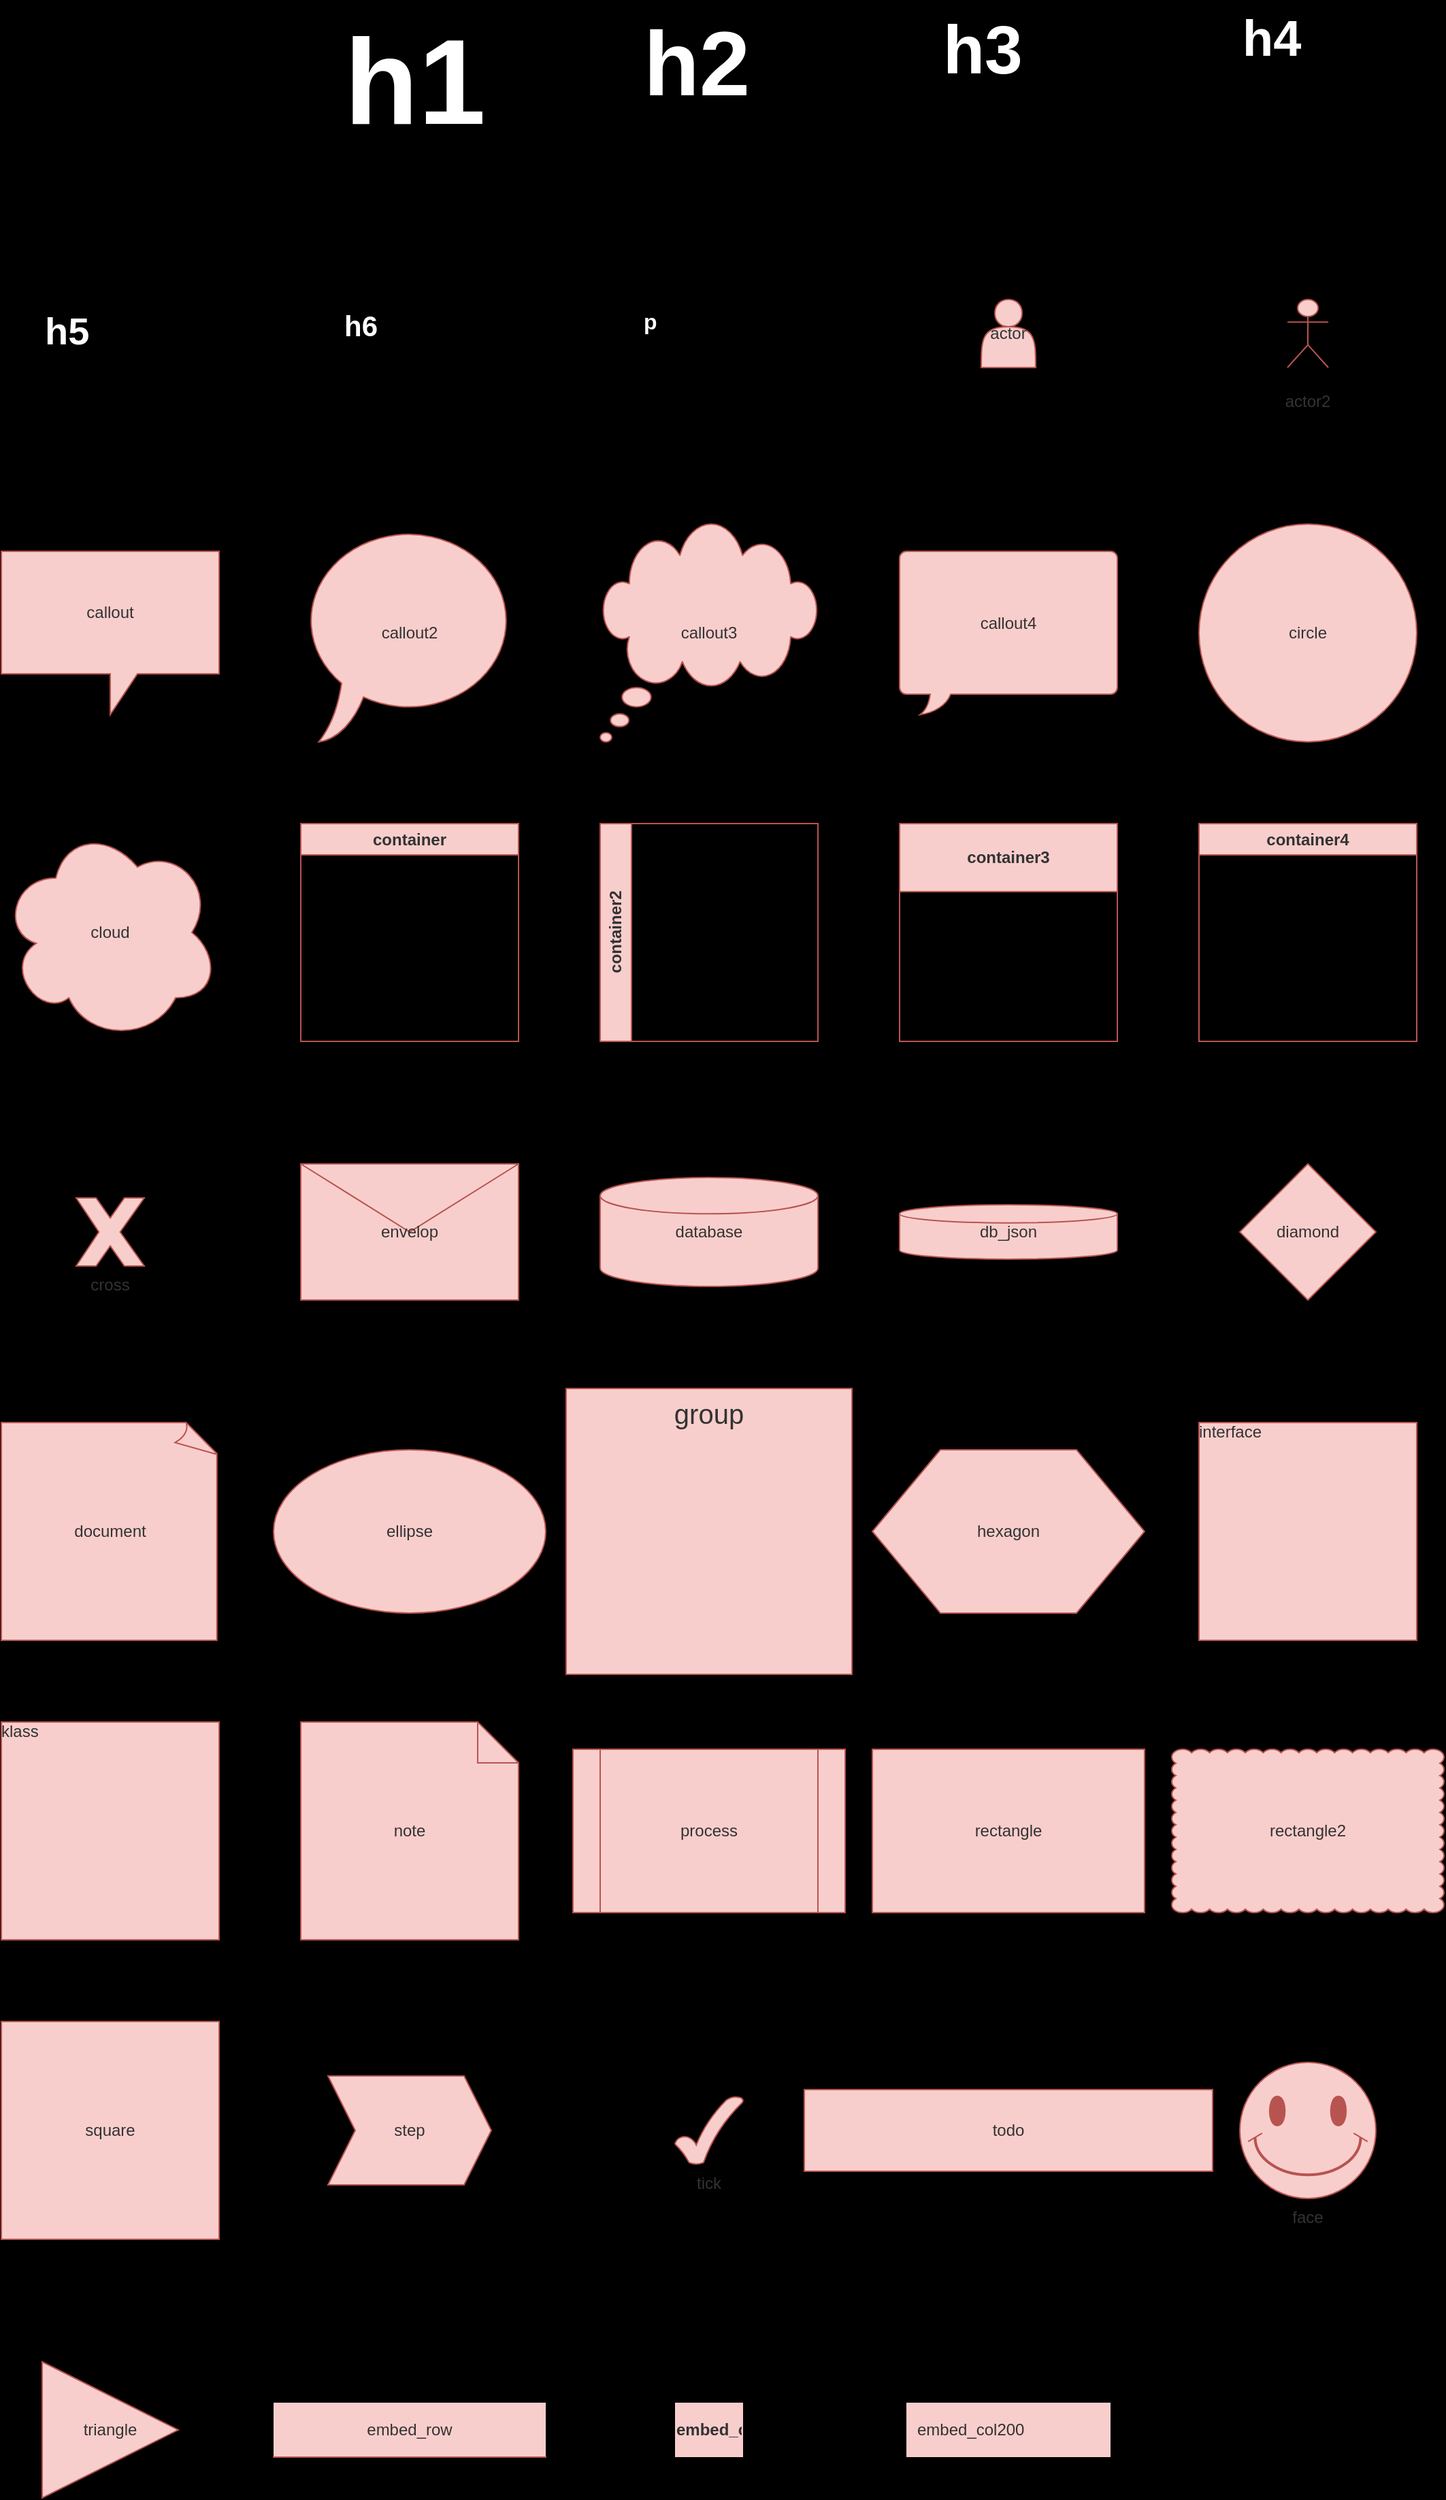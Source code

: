<mxfile>
  <diagram id="HyN" name="Style-Plain">
    <mxGraphModel dx="0" dy="0" background="#000000" grid="0" gridSize="10" guides="1" tooltips="1" connect="1" arrows="1" fold="1" page="1" pageScale="1" pageWidth="1169" pageHeight="827" math="0" shadow="0">
      <root>
        <mxCell id="page_root_HyN" parent="HyN"/>
        <mxCell id="node_root_HyN" parent="page_root_HyN"/>
        <mxCell id="HyN-2" value="solid" style="whiteSpace=wrap;html=1;edgeStyle=none;exitX=1;exitY=0.5;exitDx=0;exitDy=0;entryX=0;entryY=0.5;entryDx=0;entryDy=0" parent="node_root_HyN" source="" target="" edge="1">
          <mxGeometry relative="1" as="geometry"/>
        </mxCell>
        <mxCell id="HyN-3" value="h1" style="whiteSpace=wrap;html=1;fontColor=#ffffff;text;fontSize=89;fontStyle=1;fillColor=none" vertex="1" parent="node_root_HyN">
          <mxGeometry x="280" y="85" width="100" height="50" as="geometry"/>
        </mxCell>
        <mxCell id="HyN-4" value="h2" style="whiteSpace=wrap;html=1;fontColor=#ffffff;text;fontSize=67;fontStyle=1;fillColor=none" vertex="1" parent="node_root_HyN">
          <mxGeometry x="500" y="85" width="100" height="50" as="geometry"/>
        </mxCell>
        <mxCell id="HyN-5" value="h3" style="whiteSpace=wrap;html=1;fontColor=#ffffff;text;fontSize=50;fontStyle=1;fillColor=none" vertex="1" parent="node_root_HyN">
          <mxGeometry x="720" y="85" width="100" height="50" as="geometry"/>
        </mxCell>
        <mxCell id="HyN-6" value="h4" style="whiteSpace=wrap;html=1;fontColor=#ffffff;text;fontSize=37;fontStyle=1;fillColor=none" vertex="1" parent="node_root_HyN">
          <mxGeometry x="940" y="85" width="100" height="50" as="geometry"/>
        </mxCell>
        <mxCell id="HyN-7" value="h5" style="whiteSpace=wrap;html=1;fontColor=#ffffff;text;fontSize=28;fontStyle=1;fillColor=none" vertex="1" parent="node_root_HyN">
          <mxGeometry x="60" y="305" width="100" height="50" as="geometry"/>
        </mxCell>
        <mxCell id="HyN-8" value="h6" style="whiteSpace=wrap;html=1;fontColor=#ffffff;text;fontSize=21;fontStyle=1;fillColor=none" vertex="1" parent="node_root_HyN">
          <mxGeometry x="280" y="305" width="100" height="50" as="geometry"/>
        </mxCell>
        <mxCell id="HyN-9" value="p" style="whiteSpace=wrap;html=1;fontColor=#ffffff;text;fontSize=16;fontStyle=1;fillColor=none" vertex="1" parent="node_root_HyN">
          <mxGeometry x="500" y="305" width="100" height="50" as="geometry"/>
        </mxCell>
        <mxCell id="HyN-10" value="actor" style="whiteSpace=wrap;html=1;fillColor=#f8cecc;strokeColor=#b85450;fontColor=#333333;shape=actor" vertex="1" parent="node_root_HyN">
          <mxGeometry x="750" y="305" width="40" height="50" as="geometry"/>
        </mxCell>
        <mxCell id="HyN-11" value="actor2" style="whiteSpace=wrap;html=1;fillColor=#f8cecc;strokeColor=#b85450;fontColor=#333333;shape=umlActor;verticalLabelPosition=bottom;outlineConnect=1" vertex="1" parent="node_root_HyN">
          <mxGeometry x="975" y="305" width="30" height="50" as="geometry"/>
        </mxCell>
        <mxCell id="HyN-12" value="callout" style="whiteSpace=wrap;html=1;fillColor=#f8cecc;strokeColor=#b85450;fontColor=#333333;shape=callout" vertex="1" parent="node_root_HyN">
          <mxGeometry x="30" y="490" width="160" height="120" as="geometry"/>
        </mxCell>
        <mxCell id="HyN-13" value="callout2" style="whiteSpace=wrap;html=1;fillColor=#f8cecc;strokeColor=#b85450;fontColor=#333333;shape=mxgraph.basic.oval_callout" vertex="1" parent="node_root_HyN">
          <mxGeometry x="250" y="470" width="160" height="160" as="geometry"/>
        </mxCell>
        <mxCell id="HyN-14" value="callout3" style="whiteSpace=wrap;html=1;fillColor=#f8cecc;strokeColor=#b85450;fontColor=#333333;shape=mxgraph.basic.cloud_callout" vertex="1" parent="node_root_HyN">
          <mxGeometry x="470" y="470" width="160" height="160" as="geometry"/>
        </mxCell>
        <mxCell id="HyN-15" value="callout4" style="whiteSpace=wrap;html=1;fillColor=#f8cecc;strokeColor=#b85450;fontColor=#333333;shape=mxgraph.basic.roundRectCallout;dx=30;dy=15;size=5;boundedLbl=1;" vertex="1" parent="node_root_HyN">
          <mxGeometry x="690" y="490" width="160" height="120" as="geometry"/>
        </mxCell>
        <mxCell id="HyN-16" value="circle" style="whiteSpace=wrap;html=1;fillColor=#f8cecc;strokeColor=#b85450;fontColor=#333333;ellipse" vertex="1" parent="node_root_HyN">
          <mxGeometry x="910" y="470" width="160" height="160" as="geometry"/>
        </mxCell>
        <mxCell id="HyN-17" value="cloud" style="whiteSpace=wrap;html=1;fillColor=#f8cecc;strokeColor=#b85450;fontColor=#333333;shape=cloud" vertex="1" parent="node_root_HyN">
          <mxGeometry x="30" y="690" width="160" height="160" as="geometry"/>
        </mxCell>
        <mxCell id="HyN-18" value="container" style="whiteSpace=wrap;html=1;fillColor=#f8cecc;strokeColor=#b85450;fontColor=#333333;swimlane" vertex="1" parent="node_root_HyN">
          <mxGeometry x="250" y="690" width="160" height="160" as="geometry"/>
        </mxCell>
        <mxCell id="HyN-19" value="container2" style="whiteSpace=wrap;html=1;fillColor=#f8cecc;strokeColor=#b85450;fontColor=#333333;swimlane;horizontal=0" vertex="1" parent="node_root_HyN">
          <mxGeometry x="470" y="690" width="160" height="160" as="geometry"/>
        </mxCell>
        <mxCell id="HyN-20" value="container3" style="whiteSpace=wrap;html=1;fillColor=#f8cecc;strokeColor=#b85450;fontColor=#333333;swimlane;startSize=50" vertex="1" parent="node_root_HyN">
          <mxGeometry x="690" y="690" width="160" height="160" as="geometry"/>
        </mxCell>
        <mxCell id="HyN-21" value="container4" style="whiteSpace=wrap;html=1;fillColor=#f8cecc;strokeColor=#b85450;fontColor=#333333;swimlane;resizable=0" vertex="1" parent="node_root_HyN">
          <mxGeometry x="910" y="690" width="160" height="160" as="geometry"/>
        </mxCell>
        <mxCell id="HyN-22" value="cross" style="whiteSpace=wrap;html=1;fillColor=#f8cecc;strokeColor=#b85450;fontColor=#333333;verticalLabelPosition=bottom;verticalAlign=top;html=1;shape=mxgraph.basic.x" vertex="1" parent="node_root_HyN">
          <mxGeometry x="85" y="965" width="50" height="50" as="geometry"/>
        </mxCell>
        <mxCell id="HyN-23" value="envelop" style="whiteSpace=wrap;html=1;fillColor=#f8cecc;strokeColor=#b85450;fontColor=#333333;shape=message" vertex="1" parent="node_root_HyN">
          <mxGeometry x="250" y="940" width="160" height="100" as="geometry"/>
        </mxCell>
        <mxCell id="HyN-24" value="database" style="whiteSpace=wrap;html=1;fillColor=#f8cecc;strokeColor=#b85450;fontColor=#333333;shape=mxgraph.flowchart.database;strokeWidth=1" vertex="1" parent="node_root_HyN">
          <mxGeometry x="470" y="950" width="160" height="80" as="geometry"/>
        </mxCell>
        <mxCell id="HyN-25" value="db_json" style="whiteSpace=wrap;html=1;fillColor=#f8cecc;strokeColor=#b85450;fontColor=#333333;shape=mxgraph.flowchart.database;strokeWidth=1" vertex="1" parent="node_root_HyN">
          <mxGeometry x="690" y="970" width="160" height="40" as="geometry"/>
        </mxCell>
        <mxCell id="HyN-26" value="diamond" style="whiteSpace=wrap;html=1;fillColor=#f8cecc;strokeColor=#b85450;fontColor=#333333;rhombus" vertex="1" parent="node_root_HyN">
          <mxGeometry x="940" y="940" width="100" height="100" as="geometry"/>
        </mxCell>
        <mxCell id="HyN-27" value="document" style="whiteSpace=wrap;html=1;fillColor=#f8cecc;strokeColor=#b85450;fontColor=#333333;shape=mxgraph.basic.document" vertex="1" parent="node_root_HyN">
          <mxGeometry x="30" y="1130" width="160" height="160" as="geometry"/>
        </mxCell>
        <mxCell id="HyN-28" value="ellipse" style="whiteSpace=wrap;html=1;fillColor=#f8cecc;strokeColor=#b85450;fontColor=#333333;ellipse" vertex="1" parent="node_root_HyN">
          <mxGeometry x="230" y="1150" width="200" height="120" as="geometry"/>
        </mxCell>
        <mxCell id="HyN-29" value="group" style="whiteSpace=wrap;html=1;fillColor=#f8cecc;strokeColor=#b85450;fontColor=#333333;fontSize=20;verticalAlign=top" vertex="1" parent="node_root_HyN">
          <mxGeometry x="445" y="1105" width="210" height="210" as="geometry"/>
        </mxCell>
        <mxCell id="HyN-30" value="hexagon" style="whiteSpace=wrap;html=1;fillColor=#f8cecc;strokeColor=#b85450;fontColor=#333333;shape=hexagon" vertex="1" parent="node_root_HyN">
          <mxGeometry x="670" y="1150" width="200" height="120" as="geometry"/>
        </mxCell>
        <mxCell id="HyN-31" value="interface" style="whiteSpace=wrap;html=1;fillColor=#f8cecc;strokeColor=#b85450;fontColor=#333333;align=left;overflow=fill;fontSize=12;fontFamily=Helvetica" vertex="1" parent="node_root_HyN">
          <mxGeometry x="910" y="1130" width="160" height="160" as="geometry"/>
        </mxCell>
        <mxCell id="HyN-32" value="klass" style="whiteSpace=wrap;html=1;fillColor=#f8cecc;strokeColor=#b85450;fontColor=#333333;align=left;overflow=fill;fontSize=12;fontFamily=Helvetica" vertex="1" parent="node_root_HyN">
          <mxGeometry x="30" y="1350" width="160" height="160" as="geometry"/>
        </mxCell>
        <mxCell id="HyN-33" value="note" style="whiteSpace=wrap;html=1;fillColor=#f8cecc;strokeColor=#b85450;fontColor=#333333;shape=note" vertex="1" parent="node_root_HyN">
          <mxGeometry x="250" y="1350" width="160" height="160" as="geometry"/>
        </mxCell>
        <mxCell id="HyN-34" value="process" style="whiteSpace=wrap;html=1;fillColor=#f8cecc;strokeColor=#b85450;fontColor=#333333;shape=process" vertex="1" parent="node_root_HyN">
          <mxGeometry x="450" y="1370" width="200" height="120" as="geometry"/>
        </mxCell>
        <mxCell id="HyN-35" value="rectangle" style="whiteSpace=wrap;html=1;fillColor=#f8cecc;strokeColor=#b85450;fontColor=#333333" vertex="1" parent="node_root_HyN">
          <mxGeometry x="670" y="1370" width="200" height="120" as="geometry"/>
        </mxCell>
        <mxCell id="HyN-36" value="rectangle2" style="whiteSpace=wrap;html=1;fillColor=#f8cecc;strokeColor=#b85450;fontColor=#333333;shape=mxgraph.basic.cloud_rect" vertex="1" parent="node_root_HyN">
          <mxGeometry x="890" y="1370" width="200" height="120" as="geometry"/>
        </mxCell>
        <mxCell id="HyN-37" value="square" style="whiteSpace=wrap;html=1;fillColor=#f8cecc;strokeColor=#b85450;fontColor=#333333" vertex="1" parent="node_root_HyN">
          <mxGeometry x="30" y="1570" width="160" height="160" as="geometry"/>
        </mxCell>
        <mxCell id="HyN-38" value="step" style="whiteSpace=wrap;html=1;fillColor=#f8cecc;strokeColor=#b85450;fontColor=#333333;shape=step;perimeter=stepPerimeter;fixedSize=1" vertex="1" parent="node_root_HyN">
          <mxGeometry x="270" y="1610" width="120" height="80" as="geometry"/>
        </mxCell>
        <mxCell id="HyN-39" value="tick" style="whiteSpace=wrap;html=1;fillColor=#f8cecc;strokeColor=#b85450;fontColor=#333333;verticalLabelPosition=bottom;verticalAlign=top;shape=mxgraph.basic.tick" vertex="1" parent="node_root_HyN">
          <mxGeometry x="525" y="1625" width="50" height="50" as="geometry"/>
        </mxCell>
        <mxCell id="HyN-40" value="todo" style="whiteSpace=wrap;html=1;fillColor=#f8cecc;strokeColor=#b85450;fontColor=#333333" vertex="1" parent="node_root_HyN">
          <mxGeometry x="620" y="1620" width="300" height="60" as="geometry"/>
        </mxCell>
        <mxCell id="HyN-41" value="face" style="whiteSpace=wrap;html=1;fillColor=#f8cecc;strokeColor=#b85450;fontColor=#333333;verticalLabelPosition=bottom;verticalAlign=top;shape=mxgraph.basic.smiley" vertex="1" parent="node_root_HyN">
          <mxGeometry x="940" y="1600" width="100" height="100" as="geometry"/>
        </mxCell>
        <mxCell id="HyN-42" value="triangle" style="whiteSpace=wrap;html=1;fillColor=#f8cecc;strokeColor=#b85450;fontColor=#333333;triangle" vertex="1" parent="node_root_HyN">
          <mxGeometry x="60" y="1820" width="100" height="100" as="geometry"/>
        </mxCell>
        <mxCell id="HyN-43" value="embed_row" style="whiteSpace=wrap;html=1;fillColor=#f8cecc;strokeColor=#b85450;fontColor=#333333;shape=partialRectangle;collapsible=0;dropTarget=0;pointerEvents=0;top=0;left=0;bottom=1;right=0;points=[[0,0.5],[1,0.5]];portConstraint=eastwest" vertex="1" parent="node_root_HyN">
          <mxGeometry x="230" y="1850" width="200" height="40" as="geometry"/>
        </mxCell>
        <mxCell id="HyN-44" value="embed_col50" style="whiteSpace=wrap;html=1;fillColor=#f8cecc;strokeColor=#b85450;fontColor=#333333;shape=partialRectangle;connectable=0;top=0;left=0;bottom=0;right=0;fontStyle=1;overflow=hidden" vertex="1" parent="node_root_HyN">
          <mxGeometry x="525" y="1850" width="50" height="40" as="geometry"/>
        </mxCell>
        <mxCell id="HyN-45" value="embed_col200" style="whiteSpace=wrap;html=1;fillColor=#f8cecc;strokeColor=#b85450;fontColor=#333333;shape=partialRectangle;connectable=0;top=0;left=0;bottom=0;right=0;align=left;spacingLeft=6;overflow=hidden" vertex="1" parent="node_root_HyN">
          <mxGeometry x="695" y="1850" width="150" height="40" as="geometry"/>
        </mxCell>
      </root>
    </mxGraphModel>
  </diagram>
  <diagram id="a6N" name="Style-Shadow">
    <mxGraphModel dx="0" dy="0" background="#000000" grid="0" gridSize="10" guides="1" tooltips="1" connect="1" arrows="1" fold="1" page="1" pageScale="1" pageWidth="1169" pageHeight="827" math="0" shadow="0">
      <root>
        <mxCell id="page_root_a6N" parent="a6N"/>
        <mxCell id="node_root_a6N" parent="page_root_a6N"/>
        <mxCell id="a6N-2" value="solid" style="whiteSpace=wrap;html=1;shadow=1;edgeStyle=none;exitX=1;exitY=0.5;exitDx=0;exitDy=0;entryX=0;entryY=0.5;entryDx=0;entryDy=0" parent="node_root_a6N" source="" target="" edge="1">
          <mxGeometry relative="1" as="geometry"/>
        </mxCell>
        <mxCell id="a6N-3" value="h1" style="whiteSpace=wrap;html=1;shadow=1;fontColor=#ffffff;text;fontSize=89;fontStyle=1;fillColor=none" vertex="1" parent="node_root_a6N">
          <mxGeometry x="280" y="85" width="100" height="50" as="geometry"/>
        </mxCell>
        <mxCell id="a6N-4" value="h2" style="whiteSpace=wrap;html=1;shadow=1;fontColor=#ffffff;text;fontSize=67;fontStyle=1;fillColor=none" vertex="1" parent="node_root_a6N">
          <mxGeometry x="500" y="85" width="100" height="50" as="geometry"/>
        </mxCell>
        <mxCell id="a6N-5" value="h3" style="whiteSpace=wrap;html=1;shadow=1;fontColor=#ffffff;text;fontSize=50;fontStyle=1;fillColor=none" vertex="1" parent="node_root_a6N">
          <mxGeometry x="720" y="85" width="100" height="50" as="geometry"/>
        </mxCell>
        <mxCell id="a6N-6" value="h4" style="whiteSpace=wrap;html=1;shadow=1;fontColor=#ffffff;text;fontSize=37;fontStyle=1;fillColor=none" vertex="1" parent="node_root_a6N">
          <mxGeometry x="940" y="85" width="100" height="50" as="geometry"/>
        </mxCell>
        <mxCell id="a6N-7" value="h5" style="whiteSpace=wrap;html=1;shadow=1;fontColor=#ffffff;text;fontSize=28;fontStyle=1;fillColor=none" vertex="1" parent="node_root_a6N">
          <mxGeometry x="60" y="305" width="100" height="50" as="geometry"/>
        </mxCell>
        <mxCell id="a6N-8" value="h6" style="whiteSpace=wrap;html=1;shadow=1;fontColor=#ffffff;text;fontSize=21;fontStyle=1;fillColor=none" vertex="1" parent="node_root_a6N">
          <mxGeometry x="280" y="305" width="100" height="50" as="geometry"/>
        </mxCell>
        <mxCell id="a6N-9" value="p" style="whiteSpace=wrap;html=1;shadow=1;fontColor=#ffffff;text;fontSize=16;fontStyle=1;fillColor=none" vertex="1" parent="node_root_a6N">
          <mxGeometry x="500" y="305" width="100" height="50" as="geometry"/>
        </mxCell>
        <mxCell id="a6N-10" value="actor" style="whiteSpace=wrap;html=1;shadow=1;fillColor=#f8cecc;strokeColor=#b85450;fontColor=#333333;shape=actor" vertex="1" parent="node_root_a6N">
          <mxGeometry x="750" y="305" width="40" height="50" as="geometry"/>
        </mxCell>
        <mxCell id="a6N-11" value="actor2" style="whiteSpace=wrap;html=1;shadow=1;fillColor=#f8cecc;strokeColor=#b85450;fontColor=#333333;shape=umlActor;verticalLabelPosition=bottom;outlineConnect=1" vertex="1" parent="node_root_a6N">
          <mxGeometry x="975" y="305" width="30" height="50" as="geometry"/>
        </mxCell>
        <mxCell id="a6N-12" value="callout" style="whiteSpace=wrap;html=1;shadow=1;fillColor=#f8cecc;strokeColor=#b85450;fontColor=#333333;shape=callout" vertex="1" parent="node_root_a6N">
          <mxGeometry x="30" y="490" width="160" height="120" as="geometry"/>
        </mxCell>
        <mxCell id="a6N-13" value="callout2" style="whiteSpace=wrap;html=1;shadow=1;fillColor=#f8cecc;strokeColor=#b85450;fontColor=#333333;shape=mxgraph.basic.oval_callout" vertex="1" parent="node_root_a6N">
          <mxGeometry x="250" y="470" width="160" height="160" as="geometry"/>
        </mxCell>
        <mxCell id="a6N-14" value="callout3" style="whiteSpace=wrap;html=1;shadow=1;fillColor=#f8cecc;strokeColor=#b85450;fontColor=#333333;shape=mxgraph.basic.cloud_callout" vertex="1" parent="node_root_a6N">
          <mxGeometry x="470" y="470" width="160" height="160" as="geometry"/>
        </mxCell>
        <mxCell id="a6N-15" value="callout4" style="whiteSpace=wrap;html=1;shadow=1;fillColor=#f8cecc;strokeColor=#b85450;fontColor=#333333;shape=mxgraph.basic.roundRectCallout;dx=30;dy=15;size=5;boundedLbl=1;" vertex="1" parent="node_root_a6N">
          <mxGeometry x="690" y="490" width="160" height="120" as="geometry"/>
        </mxCell>
        <mxCell id="a6N-16" value="circle" style="whiteSpace=wrap;html=1;shadow=1;fillColor=#f8cecc;strokeColor=#b85450;fontColor=#333333;ellipse" vertex="1" parent="node_root_a6N">
          <mxGeometry x="910" y="470" width="160" height="160" as="geometry"/>
        </mxCell>
        <mxCell id="a6N-17" value="cloud" style="whiteSpace=wrap;html=1;shadow=1;fillColor=#f8cecc;strokeColor=#b85450;fontColor=#333333;shape=cloud" vertex="1" parent="node_root_a6N">
          <mxGeometry x="30" y="690" width="160" height="160" as="geometry"/>
        </mxCell>
        <mxCell id="a6N-18" value="container" style="whiteSpace=wrap;html=1;shadow=1;fillColor=#f8cecc;strokeColor=#b85450;fontColor=#333333;swimlane" vertex="1" parent="node_root_a6N">
          <mxGeometry x="250" y="690" width="160" height="160" as="geometry"/>
        </mxCell>
        <mxCell id="a6N-19" value="container2" style="whiteSpace=wrap;html=1;shadow=1;fillColor=#f8cecc;strokeColor=#b85450;fontColor=#333333;swimlane;horizontal=0" vertex="1" parent="node_root_a6N">
          <mxGeometry x="470" y="690" width="160" height="160" as="geometry"/>
        </mxCell>
        <mxCell id="a6N-20" value="container3" style="whiteSpace=wrap;html=1;shadow=1;fillColor=#f8cecc;strokeColor=#b85450;fontColor=#333333;swimlane;startSize=50" vertex="1" parent="node_root_a6N">
          <mxGeometry x="690" y="690" width="160" height="160" as="geometry"/>
        </mxCell>
        <mxCell id="a6N-21" value="container4" style="whiteSpace=wrap;html=1;shadow=1;fillColor=#f8cecc;strokeColor=#b85450;fontColor=#333333;swimlane;resizable=0" vertex="1" parent="node_root_a6N">
          <mxGeometry x="910" y="690" width="160" height="160" as="geometry"/>
        </mxCell>
        <mxCell id="a6N-22" value="cross" style="whiteSpace=wrap;html=1;shadow=1;fillColor=#f8cecc;strokeColor=#b85450;fontColor=#333333;verticalLabelPosition=bottom;verticalAlign=top;html=1;shape=mxgraph.basic.x" vertex="1" parent="node_root_a6N">
          <mxGeometry x="85" y="965" width="50" height="50" as="geometry"/>
        </mxCell>
        <mxCell id="a6N-23" value="envelop" style="whiteSpace=wrap;html=1;shadow=1;fillColor=#f8cecc;strokeColor=#b85450;fontColor=#333333;shape=message" vertex="1" parent="node_root_a6N">
          <mxGeometry x="250" y="940" width="160" height="100" as="geometry"/>
        </mxCell>
        <mxCell id="a6N-24" value="database" style="whiteSpace=wrap;html=1;shadow=1;fillColor=#f8cecc;strokeColor=#b85450;fontColor=#333333;shape=mxgraph.flowchart.database;strokeWidth=1" vertex="1" parent="node_root_a6N">
          <mxGeometry x="470" y="950" width="160" height="80" as="geometry"/>
        </mxCell>
        <mxCell id="a6N-25" value="db_json" style="whiteSpace=wrap;html=1;shadow=1;fillColor=#f8cecc;strokeColor=#b85450;fontColor=#333333;shape=mxgraph.flowchart.database;strokeWidth=1" vertex="1" parent="node_root_a6N">
          <mxGeometry x="690" y="970" width="160" height="40" as="geometry"/>
        </mxCell>
        <mxCell id="a6N-26" value="diamond" style="whiteSpace=wrap;html=1;shadow=1;fillColor=#f8cecc;strokeColor=#b85450;fontColor=#333333;rhombus" vertex="1" parent="node_root_a6N">
          <mxGeometry x="940" y="940" width="100" height="100" as="geometry"/>
        </mxCell>
        <mxCell id="a6N-27" value="document" style="whiteSpace=wrap;html=1;shadow=1;fillColor=#f8cecc;strokeColor=#b85450;fontColor=#333333;shape=mxgraph.basic.document" vertex="1" parent="node_root_a6N">
          <mxGeometry x="30" y="1130" width="160" height="160" as="geometry"/>
        </mxCell>
        <mxCell id="a6N-28" value="ellipse" style="whiteSpace=wrap;html=1;shadow=1;fillColor=#f8cecc;strokeColor=#b85450;fontColor=#333333;ellipse" vertex="1" parent="node_root_a6N">
          <mxGeometry x="230" y="1150" width="200" height="120" as="geometry"/>
        </mxCell>
        <mxCell id="a6N-29" value="group" style="whiteSpace=wrap;html=1;shadow=1;fillColor=#f8cecc;strokeColor=#b85450;fontColor=#333333;fontSize=20;verticalAlign=top" vertex="1" parent="node_root_a6N">
          <mxGeometry x="445" y="1105" width="210" height="210" as="geometry"/>
        </mxCell>
        <mxCell id="a6N-30" value="hexagon" style="whiteSpace=wrap;html=1;shadow=1;fillColor=#f8cecc;strokeColor=#b85450;fontColor=#333333;shape=hexagon" vertex="1" parent="node_root_a6N">
          <mxGeometry x="670" y="1150" width="200" height="120" as="geometry"/>
        </mxCell>
        <mxCell id="a6N-31" value="interface" style="whiteSpace=wrap;html=1;shadow=1;fillColor=#f8cecc;strokeColor=#b85450;fontColor=#333333;align=left;overflow=fill;fontSize=12;fontFamily=Helvetica" vertex="1" parent="node_root_a6N">
          <mxGeometry x="910" y="1130" width="160" height="160" as="geometry"/>
        </mxCell>
        <mxCell id="a6N-32" value="klass" style="whiteSpace=wrap;html=1;shadow=1;fillColor=#f8cecc;strokeColor=#b85450;fontColor=#333333;align=left;overflow=fill;fontSize=12;fontFamily=Helvetica" vertex="1" parent="node_root_a6N">
          <mxGeometry x="30" y="1350" width="160" height="160" as="geometry"/>
        </mxCell>
        <mxCell id="a6N-33" value="note" style="whiteSpace=wrap;html=1;shadow=1;fillColor=#f8cecc;strokeColor=#b85450;fontColor=#333333;shape=note" vertex="1" parent="node_root_a6N">
          <mxGeometry x="250" y="1350" width="160" height="160" as="geometry"/>
        </mxCell>
        <mxCell id="a6N-34" value="process" style="whiteSpace=wrap;html=1;shadow=1;fillColor=#f8cecc;strokeColor=#b85450;fontColor=#333333;shape=process" vertex="1" parent="node_root_a6N">
          <mxGeometry x="450" y="1370" width="200" height="120" as="geometry"/>
        </mxCell>
        <mxCell id="a6N-35" value="rectangle" style="whiteSpace=wrap;html=1;shadow=1;fillColor=#f8cecc;strokeColor=#b85450;fontColor=#333333" vertex="1" parent="node_root_a6N">
          <mxGeometry x="670" y="1370" width="200" height="120" as="geometry"/>
        </mxCell>
        <mxCell id="a6N-36" value="rectangle2" style="whiteSpace=wrap;html=1;shadow=1;fillColor=#f8cecc;strokeColor=#b85450;fontColor=#333333;shape=mxgraph.basic.cloud_rect" vertex="1" parent="node_root_a6N">
          <mxGeometry x="890" y="1370" width="200" height="120" as="geometry"/>
        </mxCell>
        <mxCell id="a6N-37" value="square" style="whiteSpace=wrap;html=1;shadow=1;fillColor=#f8cecc;strokeColor=#b85450;fontColor=#333333" vertex="1" parent="node_root_a6N">
          <mxGeometry x="30" y="1570" width="160" height="160" as="geometry"/>
        </mxCell>
        <mxCell id="a6N-38" value="step" style="whiteSpace=wrap;html=1;shadow=1;fillColor=#f8cecc;strokeColor=#b85450;fontColor=#333333;shape=step;perimeter=stepPerimeter;fixedSize=1" vertex="1" parent="node_root_a6N">
          <mxGeometry x="270" y="1610" width="120" height="80" as="geometry"/>
        </mxCell>
        <mxCell id="a6N-39" value="tick" style="whiteSpace=wrap;html=1;shadow=1;fillColor=#f8cecc;strokeColor=#b85450;fontColor=#333333;verticalLabelPosition=bottom;verticalAlign=top;shape=mxgraph.basic.tick" vertex="1" parent="node_root_a6N">
          <mxGeometry x="525" y="1625" width="50" height="50" as="geometry"/>
        </mxCell>
        <mxCell id="a6N-40" value="todo" style="whiteSpace=wrap;html=1;shadow=1;fillColor=#f8cecc;strokeColor=#b85450;fontColor=#333333" vertex="1" parent="node_root_a6N">
          <mxGeometry x="620" y="1620" width="300" height="60" as="geometry"/>
        </mxCell>
        <mxCell id="a6N-41" value="face" style="whiteSpace=wrap;html=1;shadow=1;fillColor=#f8cecc;strokeColor=#b85450;fontColor=#333333;verticalLabelPosition=bottom;verticalAlign=top;shape=mxgraph.basic.smiley" vertex="1" parent="node_root_a6N">
          <mxGeometry x="940" y="1600" width="100" height="100" as="geometry"/>
        </mxCell>
        <mxCell id="a6N-42" value="triangle" style="whiteSpace=wrap;html=1;shadow=1;fillColor=#f8cecc;strokeColor=#b85450;fontColor=#333333;triangle" vertex="1" parent="node_root_a6N">
          <mxGeometry x="60" y="1820" width="100" height="100" as="geometry"/>
        </mxCell>
        <mxCell id="a6N-43" value="embed_row" style="whiteSpace=wrap;html=1;shadow=1;fillColor=#f8cecc;strokeColor=#b85450;fontColor=#333333;shape=partialRectangle;collapsible=0;dropTarget=0;pointerEvents=0;top=0;left=0;bottom=1;right=0;points=[[0,0.5],[1,0.5]];portConstraint=eastwest" vertex="1" parent="node_root_a6N">
          <mxGeometry x="230" y="1850" width="200" height="40" as="geometry"/>
        </mxCell>
        <mxCell id="a6N-44" value="embed_col50" style="whiteSpace=wrap;html=1;shadow=1;fillColor=#f8cecc;strokeColor=#b85450;fontColor=#333333;shape=partialRectangle;connectable=0;top=0;left=0;bottom=0;right=0;fontStyle=1;overflow=hidden" vertex="1" parent="node_root_a6N">
          <mxGeometry x="525" y="1850" width="50" height="40" as="geometry"/>
        </mxCell>
        <mxCell id="a6N-45" value="embed_col200" style="whiteSpace=wrap;html=1;shadow=1;fillColor=#f8cecc;strokeColor=#b85450;fontColor=#333333;shape=partialRectangle;connectable=0;top=0;left=0;bottom=0;right=0;align=left;spacingLeft=6;overflow=hidden" vertex="1" parent="node_root_a6N">
          <mxGeometry x="695" y="1850" width="150" height="40" as="geometry"/>
        </mxCell>
      </root>
    </mxGraphModel>
  </diagram>
  <diagram id="eQt" name="Style-Rounded">
    <mxGraphModel dx="0" dy="0" background="#000000" grid="0" gridSize="10" guides="1" tooltips="1" connect="1" arrows="1" fold="1" page="1" pageScale="1" pageWidth="1169" pageHeight="827" math="0" shadow="0">
      <root>
        <mxCell id="page_root_eQt" parent="eQt"/>
        <mxCell id="node_root_eQt" parent="page_root_eQt"/>
        <mxCell id="eQt-2" value="solid" style="whiteSpace=wrap;html=1;rounded=1;edgeStyle=none;exitX=1;exitY=0.5;exitDx=0;exitDy=0;entryX=0;entryY=0.5;entryDx=0;entryDy=0" parent="node_root_eQt" source="" target="" edge="1">
          <mxGeometry relative="1" as="geometry"/>
        </mxCell>
        <mxCell id="eQt-3" value="h1" style="whiteSpace=wrap;html=1;rounded=1;fontColor=#ffffff;text;fontSize=89;fontStyle=1;fillColor=none" vertex="1" parent="node_root_eQt">
          <mxGeometry x="280" y="85" width="100" height="50" as="geometry"/>
        </mxCell>
        <mxCell id="eQt-4" value="h2" style="whiteSpace=wrap;html=1;rounded=1;fontColor=#ffffff;text;fontSize=67;fontStyle=1;fillColor=none" vertex="1" parent="node_root_eQt">
          <mxGeometry x="500" y="85" width="100" height="50" as="geometry"/>
        </mxCell>
        <mxCell id="eQt-5" value="h3" style="whiteSpace=wrap;html=1;rounded=1;fontColor=#ffffff;text;fontSize=50;fontStyle=1;fillColor=none" vertex="1" parent="node_root_eQt">
          <mxGeometry x="720" y="85" width="100" height="50" as="geometry"/>
        </mxCell>
        <mxCell id="eQt-6" value="h4" style="whiteSpace=wrap;html=1;rounded=1;fontColor=#ffffff;text;fontSize=37;fontStyle=1;fillColor=none" vertex="1" parent="node_root_eQt">
          <mxGeometry x="940" y="85" width="100" height="50" as="geometry"/>
        </mxCell>
        <mxCell id="eQt-7" value="h5" style="whiteSpace=wrap;html=1;rounded=1;fontColor=#ffffff;text;fontSize=28;fontStyle=1;fillColor=none" vertex="1" parent="node_root_eQt">
          <mxGeometry x="60" y="305" width="100" height="50" as="geometry"/>
        </mxCell>
        <mxCell id="eQt-8" value="h6" style="whiteSpace=wrap;html=1;rounded=1;fontColor=#ffffff;text;fontSize=21;fontStyle=1;fillColor=none" vertex="1" parent="node_root_eQt">
          <mxGeometry x="280" y="305" width="100" height="50" as="geometry"/>
        </mxCell>
        <mxCell id="eQt-9" value="p" style="whiteSpace=wrap;html=1;rounded=1;fontColor=#ffffff;text;fontSize=16;fontStyle=1;fillColor=none" vertex="1" parent="node_root_eQt">
          <mxGeometry x="500" y="305" width="100" height="50" as="geometry"/>
        </mxCell>
        <mxCell id="eQt-10" value="actor" style="whiteSpace=wrap;html=1;rounded=1;fillColor=#f8cecc;strokeColor=#b85450;fontColor=#333333;shape=actor" vertex="1" parent="node_root_eQt">
          <mxGeometry x="750" y="305" width="40" height="50" as="geometry"/>
        </mxCell>
        <mxCell id="eQt-11" value="actor2" style="whiteSpace=wrap;html=1;rounded=1;fillColor=#f8cecc;strokeColor=#b85450;fontColor=#333333;shape=umlActor;verticalLabelPosition=bottom;outlineConnect=1" vertex="1" parent="node_root_eQt">
          <mxGeometry x="975" y="305" width="30" height="50" as="geometry"/>
        </mxCell>
        <mxCell id="eQt-12" value="callout" style="whiteSpace=wrap;html=1;rounded=1;fillColor=#f8cecc;strokeColor=#b85450;fontColor=#333333;shape=callout" vertex="1" parent="node_root_eQt">
          <mxGeometry x="30" y="490" width="160" height="120" as="geometry"/>
        </mxCell>
        <mxCell id="eQt-13" value="callout2" style="whiteSpace=wrap;html=1;rounded=1;fillColor=#f8cecc;strokeColor=#b85450;fontColor=#333333;shape=mxgraph.basic.oval_callout" vertex="1" parent="node_root_eQt">
          <mxGeometry x="250" y="470" width="160" height="160" as="geometry"/>
        </mxCell>
        <mxCell id="eQt-14" value="callout3" style="whiteSpace=wrap;html=1;rounded=1;fillColor=#f8cecc;strokeColor=#b85450;fontColor=#333333;shape=mxgraph.basic.cloud_callout" vertex="1" parent="node_root_eQt">
          <mxGeometry x="470" y="470" width="160" height="160" as="geometry"/>
        </mxCell>
        <mxCell id="eQt-15" value="callout4" style="whiteSpace=wrap;html=1;rounded=1;fillColor=#f8cecc;strokeColor=#b85450;fontColor=#333333;shape=mxgraph.basic.roundRectCallout;dx=30;dy=15;size=5;boundedLbl=1;" vertex="1" parent="node_root_eQt">
          <mxGeometry x="690" y="490" width="160" height="120" as="geometry"/>
        </mxCell>
        <mxCell id="eQt-16" value="circle" style="whiteSpace=wrap;html=1;rounded=1;fillColor=#f8cecc;strokeColor=#b85450;fontColor=#333333;ellipse" vertex="1" parent="node_root_eQt">
          <mxGeometry x="910" y="470" width="160" height="160" as="geometry"/>
        </mxCell>
        <mxCell id="eQt-17" value="cloud" style="whiteSpace=wrap;html=1;rounded=1;fillColor=#f8cecc;strokeColor=#b85450;fontColor=#333333;shape=cloud" vertex="1" parent="node_root_eQt">
          <mxGeometry x="30" y="690" width="160" height="160" as="geometry"/>
        </mxCell>
        <mxCell id="eQt-18" value="container" style="whiteSpace=wrap;html=1;rounded=1;fillColor=#f8cecc;strokeColor=#b85450;fontColor=#333333;swimlane" vertex="1" parent="node_root_eQt">
          <mxGeometry x="250" y="690" width="160" height="160" as="geometry"/>
        </mxCell>
        <mxCell id="eQt-19" value="container2" style="whiteSpace=wrap;html=1;rounded=1;fillColor=#f8cecc;strokeColor=#b85450;fontColor=#333333;swimlane;horizontal=0" vertex="1" parent="node_root_eQt">
          <mxGeometry x="470" y="690" width="160" height="160" as="geometry"/>
        </mxCell>
        <mxCell id="eQt-20" value="container3" style="whiteSpace=wrap;html=1;rounded=1;fillColor=#f8cecc;strokeColor=#b85450;fontColor=#333333;swimlane;startSize=50" vertex="1" parent="node_root_eQt">
          <mxGeometry x="690" y="690" width="160" height="160" as="geometry"/>
        </mxCell>
        <mxCell id="eQt-21" value="container4" style="whiteSpace=wrap;html=1;rounded=1;fillColor=#f8cecc;strokeColor=#b85450;fontColor=#333333;swimlane;resizable=0" vertex="1" parent="node_root_eQt">
          <mxGeometry x="910" y="690" width="160" height="160" as="geometry"/>
        </mxCell>
        <mxCell id="eQt-22" value="cross" style="whiteSpace=wrap;html=1;rounded=1;fillColor=#f8cecc;strokeColor=#b85450;fontColor=#333333;verticalLabelPosition=bottom;verticalAlign=top;html=1;shape=mxgraph.basic.x" vertex="1" parent="node_root_eQt">
          <mxGeometry x="85" y="965" width="50" height="50" as="geometry"/>
        </mxCell>
        <mxCell id="eQt-23" value="envelop" style="whiteSpace=wrap;html=1;rounded=1;fillColor=#f8cecc;strokeColor=#b85450;fontColor=#333333;shape=message" vertex="1" parent="node_root_eQt">
          <mxGeometry x="250" y="940" width="160" height="100" as="geometry"/>
        </mxCell>
        <mxCell id="eQt-24" value="database" style="whiteSpace=wrap;html=1;rounded=1;fillColor=#f8cecc;strokeColor=#b85450;fontColor=#333333;shape=mxgraph.flowchart.database;strokeWidth=1" vertex="1" parent="node_root_eQt">
          <mxGeometry x="470" y="950" width="160" height="80" as="geometry"/>
        </mxCell>
        <mxCell id="eQt-25" value="db_json" style="whiteSpace=wrap;html=1;rounded=1;fillColor=#f8cecc;strokeColor=#b85450;fontColor=#333333;shape=mxgraph.flowchart.database;strokeWidth=1" vertex="1" parent="node_root_eQt">
          <mxGeometry x="690" y="970" width="160" height="40" as="geometry"/>
        </mxCell>
        <mxCell id="eQt-26" value="diamond" style="whiteSpace=wrap;html=1;rounded=1;fillColor=#f8cecc;strokeColor=#b85450;fontColor=#333333;rhombus" vertex="1" parent="node_root_eQt">
          <mxGeometry x="940" y="940" width="100" height="100" as="geometry"/>
        </mxCell>
        <mxCell id="eQt-27" value="document" style="whiteSpace=wrap;html=1;rounded=1;fillColor=#f8cecc;strokeColor=#b85450;fontColor=#333333;shape=mxgraph.basic.document" vertex="1" parent="node_root_eQt">
          <mxGeometry x="30" y="1130" width="160" height="160" as="geometry"/>
        </mxCell>
        <mxCell id="eQt-28" value="ellipse" style="whiteSpace=wrap;html=1;rounded=1;fillColor=#f8cecc;strokeColor=#b85450;fontColor=#333333;ellipse" vertex="1" parent="node_root_eQt">
          <mxGeometry x="230" y="1150" width="200" height="120" as="geometry"/>
        </mxCell>
        <mxCell id="eQt-29" value="group" style="whiteSpace=wrap;html=1;rounded=1;fillColor=#f8cecc;strokeColor=#b85450;fontColor=#333333;fontSize=20;verticalAlign=top" vertex="1" parent="node_root_eQt">
          <mxGeometry x="445" y="1105" width="210" height="210" as="geometry"/>
        </mxCell>
        <mxCell id="eQt-30" value="hexagon" style="whiteSpace=wrap;html=1;rounded=1;fillColor=#f8cecc;strokeColor=#b85450;fontColor=#333333;shape=hexagon" vertex="1" parent="node_root_eQt">
          <mxGeometry x="670" y="1150" width="200" height="120" as="geometry"/>
        </mxCell>
        <mxCell id="eQt-31" value="interface" style="whiteSpace=wrap;html=1;rounded=1;fillColor=#f8cecc;strokeColor=#b85450;fontColor=#333333;align=left;overflow=fill;fontSize=12;fontFamily=Helvetica" vertex="1" parent="node_root_eQt">
          <mxGeometry x="910" y="1130" width="160" height="160" as="geometry"/>
        </mxCell>
        <mxCell id="eQt-32" value="klass" style="whiteSpace=wrap;html=1;rounded=1;fillColor=#f8cecc;strokeColor=#b85450;fontColor=#333333;align=left;overflow=fill;fontSize=12;fontFamily=Helvetica" vertex="1" parent="node_root_eQt">
          <mxGeometry x="30" y="1350" width="160" height="160" as="geometry"/>
        </mxCell>
        <mxCell id="eQt-33" value="note" style="whiteSpace=wrap;html=1;rounded=1;fillColor=#f8cecc;strokeColor=#b85450;fontColor=#333333;shape=note" vertex="1" parent="node_root_eQt">
          <mxGeometry x="250" y="1350" width="160" height="160" as="geometry"/>
        </mxCell>
        <mxCell id="eQt-34" value="process" style="whiteSpace=wrap;html=1;rounded=1;fillColor=#f8cecc;strokeColor=#b85450;fontColor=#333333;shape=process" vertex="1" parent="node_root_eQt">
          <mxGeometry x="450" y="1370" width="200" height="120" as="geometry"/>
        </mxCell>
        <mxCell id="eQt-35" value="rectangle" style="whiteSpace=wrap;html=1;rounded=1;fillColor=#f8cecc;strokeColor=#b85450;fontColor=#333333" vertex="1" parent="node_root_eQt">
          <mxGeometry x="670" y="1370" width="200" height="120" as="geometry"/>
        </mxCell>
        <mxCell id="eQt-36" value="rectangle2" style="whiteSpace=wrap;html=1;rounded=1;fillColor=#f8cecc;strokeColor=#b85450;fontColor=#333333;shape=mxgraph.basic.cloud_rect" vertex="1" parent="node_root_eQt">
          <mxGeometry x="890" y="1370" width="200" height="120" as="geometry"/>
        </mxCell>
        <mxCell id="eQt-37" value="square" style="whiteSpace=wrap;html=1;rounded=1;fillColor=#f8cecc;strokeColor=#b85450;fontColor=#333333" vertex="1" parent="node_root_eQt">
          <mxGeometry x="30" y="1570" width="160" height="160" as="geometry"/>
        </mxCell>
        <mxCell id="eQt-38" value="step" style="whiteSpace=wrap;html=1;rounded=1;fillColor=#f8cecc;strokeColor=#b85450;fontColor=#333333;shape=step;perimeter=stepPerimeter;fixedSize=1" vertex="1" parent="node_root_eQt">
          <mxGeometry x="270" y="1610" width="120" height="80" as="geometry"/>
        </mxCell>
        <mxCell id="eQt-39" value="tick" style="whiteSpace=wrap;html=1;rounded=1;fillColor=#f8cecc;strokeColor=#b85450;fontColor=#333333;verticalLabelPosition=bottom;verticalAlign=top;shape=mxgraph.basic.tick" vertex="1" parent="node_root_eQt">
          <mxGeometry x="525" y="1625" width="50" height="50" as="geometry"/>
        </mxCell>
        <mxCell id="eQt-40" value="todo" style="whiteSpace=wrap;html=1;rounded=1;fillColor=#f8cecc;strokeColor=#b85450;fontColor=#333333" vertex="1" parent="node_root_eQt">
          <mxGeometry x="620" y="1620" width="300" height="60" as="geometry"/>
        </mxCell>
        <mxCell id="eQt-41" value="face" style="whiteSpace=wrap;html=1;rounded=1;fillColor=#f8cecc;strokeColor=#b85450;fontColor=#333333;verticalLabelPosition=bottom;verticalAlign=top;shape=mxgraph.basic.smiley" vertex="1" parent="node_root_eQt">
          <mxGeometry x="940" y="1600" width="100" height="100" as="geometry"/>
        </mxCell>
        <mxCell id="eQt-42" value="triangle" style="whiteSpace=wrap;html=1;rounded=1;fillColor=#f8cecc;strokeColor=#b85450;fontColor=#333333;triangle" vertex="1" parent="node_root_eQt">
          <mxGeometry x="60" y="1820" width="100" height="100" as="geometry"/>
        </mxCell>
        <mxCell id="eQt-43" value="embed_row" style="whiteSpace=wrap;html=1;rounded=1;fillColor=#f8cecc;strokeColor=#b85450;fontColor=#333333;shape=partialRectangle;collapsible=0;dropTarget=0;pointerEvents=0;top=0;left=0;bottom=1;right=0;points=[[0,0.5],[1,0.5]];portConstraint=eastwest" vertex="1" parent="node_root_eQt">
          <mxGeometry x="230" y="1850" width="200" height="40" as="geometry"/>
        </mxCell>
        <mxCell id="eQt-44" value="embed_col50" style="whiteSpace=wrap;html=1;rounded=1;fillColor=#f8cecc;strokeColor=#b85450;fontColor=#333333;shape=partialRectangle;connectable=0;top=0;left=0;bottom=0;right=0;fontStyle=1;overflow=hidden" vertex="1" parent="node_root_eQt">
          <mxGeometry x="525" y="1850" width="50" height="40" as="geometry"/>
        </mxCell>
        <mxCell id="eQt-45" value="embed_col200" style="whiteSpace=wrap;html=1;rounded=1;fillColor=#f8cecc;strokeColor=#b85450;fontColor=#333333;shape=partialRectangle;connectable=0;top=0;left=0;bottom=0;right=0;align=left;spacingLeft=6;overflow=hidden" vertex="1" parent="node_root_eQt">
          <mxGeometry x="695" y="1850" width="150" height="40" as="geometry"/>
        </mxCell>
      </root>
    </mxGraphModel>
  </diagram>
  <diagram id="7yp" name="Style-Glass">
    <mxGraphModel dx="0" dy="0" background="#000000" grid="0" gridSize="10" guides="1" tooltips="1" connect="1" arrows="1" fold="1" page="1" pageScale="1" pageWidth="1169" pageHeight="827" math="0" shadow="0">
      <root>
        <mxCell id="page_root_7yp" parent="7yp"/>
        <mxCell id="node_root_7yp" parent="page_root_7yp"/>
        <mxCell id="7yp-2" value="solid" style="whiteSpace=wrap;html=1;glass=1;edgeStyle=none;exitX=1;exitY=0.5;exitDx=0;exitDy=0;entryX=0;entryY=0.5;entryDx=0;entryDy=0" parent="node_root_7yp" source="" target="" edge="1">
          <mxGeometry relative="1" as="geometry"/>
        </mxCell>
        <mxCell id="7yp-3" value="h1" style="whiteSpace=wrap;html=1;glass=1;fontColor=#ffffff;text;fontSize=89;fontStyle=1;fillColor=none" vertex="1" parent="node_root_7yp">
          <mxGeometry x="280" y="85" width="100" height="50" as="geometry"/>
        </mxCell>
        <mxCell id="7yp-4" value="h2" style="whiteSpace=wrap;html=1;glass=1;fontColor=#ffffff;text;fontSize=67;fontStyle=1;fillColor=none" vertex="1" parent="node_root_7yp">
          <mxGeometry x="500" y="85" width="100" height="50" as="geometry"/>
        </mxCell>
        <mxCell id="7yp-5" value="h3" style="whiteSpace=wrap;html=1;glass=1;fontColor=#ffffff;text;fontSize=50;fontStyle=1;fillColor=none" vertex="1" parent="node_root_7yp">
          <mxGeometry x="720" y="85" width="100" height="50" as="geometry"/>
        </mxCell>
        <mxCell id="7yp-6" value="h4" style="whiteSpace=wrap;html=1;glass=1;fontColor=#ffffff;text;fontSize=37;fontStyle=1;fillColor=none" vertex="1" parent="node_root_7yp">
          <mxGeometry x="940" y="85" width="100" height="50" as="geometry"/>
        </mxCell>
        <mxCell id="7yp-7" value="h5" style="whiteSpace=wrap;html=1;glass=1;fontColor=#ffffff;text;fontSize=28;fontStyle=1;fillColor=none" vertex="1" parent="node_root_7yp">
          <mxGeometry x="60" y="305" width="100" height="50" as="geometry"/>
        </mxCell>
        <mxCell id="7yp-8" value="h6" style="whiteSpace=wrap;html=1;glass=1;fontColor=#ffffff;text;fontSize=21;fontStyle=1;fillColor=none" vertex="1" parent="node_root_7yp">
          <mxGeometry x="280" y="305" width="100" height="50" as="geometry"/>
        </mxCell>
        <mxCell id="7yp-9" value="p" style="whiteSpace=wrap;html=1;glass=1;fontColor=#ffffff;text;fontSize=16;fontStyle=1;fillColor=none" vertex="1" parent="node_root_7yp">
          <mxGeometry x="500" y="305" width="100" height="50" as="geometry"/>
        </mxCell>
        <mxCell id="7yp-10" value="actor" style="whiteSpace=wrap;html=1;glass=1;fillColor=#f8cecc;strokeColor=#b85450;fontColor=#333333;shape=actor" vertex="1" parent="node_root_7yp">
          <mxGeometry x="750" y="305" width="40" height="50" as="geometry"/>
        </mxCell>
        <mxCell id="7yp-11" value="actor2" style="whiteSpace=wrap;html=1;glass=1;fillColor=#f8cecc;strokeColor=#b85450;fontColor=#333333;shape=umlActor;verticalLabelPosition=bottom;outlineConnect=1" vertex="1" parent="node_root_7yp">
          <mxGeometry x="975" y="305" width="30" height="50" as="geometry"/>
        </mxCell>
        <mxCell id="7yp-12" value="callout" style="whiteSpace=wrap;html=1;glass=1;fillColor=#f8cecc;strokeColor=#b85450;fontColor=#333333;shape=callout" vertex="1" parent="node_root_7yp">
          <mxGeometry x="30" y="490" width="160" height="120" as="geometry"/>
        </mxCell>
        <mxCell id="7yp-13" value="callout2" style="whiteSpace=wrap;html=1;glass=1;fillColor=#f8cecc;strokeColor=#b85450;fontColor=#333333;shape=mxgraph.basic.oval_callout" vertex="1" parent="node_root_7yp">
          <mxGeometry x="250" y="470" width="160" height="160" as="geometry"/>
        </mxCell>
        <mxCell id="7yp-14" value="callout3" style="whiteSpace=wrap;html=1;glass=1;fillColor=#f8cecc;strokeColor=#b85450;fontColor=#333333;shape=mxgraph.basic.cloud_callout" vertex="1" parent="node_root_7yp">
          <mxGeometry x="470" y="470" width="160" height="160" as="geometry"/>
        </mxCell>
        <mxCell id="7yp-15" value="callout4" style="whiteSpace=wrap;html=1;glass=1;fillColor=#f8cecc;strokeColor=#b85450;fontColor=#333333;shape=mxgraph.basic.roundRectCallout;dx=30;dy=15;size=5;boundedLbl=1;" vertex="1" parent="node_root_7yp">
          <mxGeometry x="690" y="490" width="160" height="120" as="geometry"/>
        </mxCell>
        <mxCell id="7yp-16" value="circle" style="whiteSpace=wrap;html=1;glass=1;fillColor=#f8cecc;strokeColor=#b85450;fontColor=#333333;ellipse" vertex="1" parent="node_root_7yp">
          <mxGeometry x="910" y="470" width="160" height="160" as="geometry"/>
        </mxCell>
        <mxCell id="7yp-17" value="cloud" style="whiteSpace=wrap;html=1;glass=1;fillColor=#f8cecc;strokeColor=#b85450;fontColor=#333333;shape=cloud" vertex="1" parent="node_root_7yp">
          <mxGeometry x="30" y="690" width="160" height="160" as="geometry"/>
        </mxCell>
        <mxCell id="7yp-18" value="container" style="whiteSpace=wrap;html=1;glass=1;fillColor=#f8cecc;strokeColor=#b85450;fontColor=#333333;swimlane" vertex="1" parent="node_root_7yp">
          <mxGeometry x="250" y="690" width="160" height="160" as="geometry"/>
        </mxCell>
        <mxCell id="7yp-19" value="container2" style="whiteSpace=wrap;html=1;glass=1;fillColor=#f8cecc;strokeColor=#b85450;fontColor=#333333;swimlane;horizontal=0" vertex="1" parent="node_root_7yp">
          <mxGeometry x="470" y="690" width="160" height="160" as="geometry"/>
        </mxCell>
        <mxCell id="7yp-20" value="container3" style="whiteSpace=wrap;html=1;glass=1;fillColor=#f8cecc;strokeColor=#b85450;fontColor=#333333;swimlane;startSize=50" vertex="1" parent="node_root_7yp">
          <mxGeometry x="690" y="690" width="160" height="160" as="geometry"/>
        </mxCell>
        <mxCell id="7yp-21" value="container4" style="whiteSpace=wrap;html=1;glass=1;fillColor=#f8cecc;strokeColor=#b85450;fontColor=#333333;swimlane;resizable=0" vertex="1" parent="node_root_7yp">
          <mxGeometry x="910" y="690" width="160" height="160" as="geometry"/>
        </mxCell>
        <mxCell id="7yp-22" value="cross" style="whiteSpace=wrap;html=1;glass=1;fillColor=#f8cecc;strokeColor=#b85450;fontColor=#333333;verticalLabelPosition=bottom;verticalAlign=top;html=1;shape=mxgraph.basic.x" vertex="1" parent="node_root_7yp">
          <mxGeometry x="85" y="965" width="50" height="50" as="geometry"/>
        </mxCell>
        <mxCell id="7yp-23" value="envelop" style="whiteSpace=wrap;html=1;glass=1;fillColor=#f8cecc;strokeColor=#b85450;fontColor=#333333;shape=message" vertex="1" parent="node_root_7yp">
          <mxGeometry x="250" y="940" width="160" height="100" as="geometry"/>
        </mxCell>
        <mxCell id="7yp-24" value="database" style="whiteSpace=wrap;html=1;glass=1;fillColor=#f8cecc;strokeColor=#b85450;fontColor=#333333;shape=mxgraph.flowchart.database;strokeWidth=1" vertex="1" parent="node_root_7yp">
          <mxGeometry x="470" y="950" width="160" height="80" as="geometry"/>
        </mxCell>
        <mxCell id="7yp-25" value="db_json" style="whiteSpace=wrap;html=1;glass=1;fillColor=#f8cecc;strokeColor=#b85450;fontColor=#333333;shape=mxgraph.flowchart.database;strokeWidth=1" vertex="1" parent="node_root_7yp">
          <mxGeometry x="690" y="970" width="160" height="40" as="geometry"/>
        </mxCell>
        <mxCell id="7yp-26" value="diamond" style="whiteSpace=wrap;html=1;glass=1;fillColor=#f8cecc;strokeColor=#b85450;fontColor=#333333;rhombus" vertex="1" parent="node_root_7yp">
          <mxGeometry x="940" y="940" width="100" height="100" as="geometry"/>
        </mxCell>
        <mxCell id="7yp-27" value="document" style="whiteSpace=wrap;html=1;glass=1;fillColor=#f8cecc;strokeColor=#b85450;fontColor=#333333;shape=mxgraph.basic.document" vertex="1" parent="node_root_7yp">
          <mxGeometry x="30" y="1130" width="160" height="160" as="geometry"/>
        </mxCell>
        <mxCell id="7yp-28" value="ellipse" style="whiteSpace=wrap;html=1;glass=1;fillColor=#f8cecc;strokeColor=#b85450;fontColor=#333333;ellipse" vertex="1" parent="node_root_7yp">
          <mxGeometry x="230" y="1150" width="200" height="120" as="geometry"/>
        </mxCell>
        <mxCell id="7yp-29" value="group" style="whiteSpace=wrap;html=1;glass=1;fillColor=#f8cecc;strokeColor=#b85450;fontColor=#333333;fontSize=20;verticalAlign=top" vertex="1" parent="node_root_7yp">
          <mxGeometry x="445" y="1105" width="210" height="210" as="geometry"/>
        </mxCell>
        <mxCell id="7yp-30" value="hexagon" style="whiteSpace=wrap;html=1;glass=1;fillColor=#f8cecc;strokeColor=#b85450;fontColor=#333333;shape=hexagon" vertex="1" parent="node_root_7yp">
          <mxGeometry x="670" y="1150" width="200" height="120" as="geometry"/>
        </mxCell>
        <mxCell id="7yp-31" value="interface" style="whiteSpace=wrap;html=1;glass=1;fillColor=#f8cecc;strokeColor=#b85450;fontColor=#333333;align=left;overflow=fill;fontSize=12;fontFamily=Helvetica" vertex="1" parent="node_root_7yp">
          <mxGeometry x="910" y="1130" width="160" height="160" as="geometry"/>
        </mxCell>
        <mxCell id="7yp-32" value="klass" style="whiteSpace=wrap;html=1;glass=1;fillColor=#f8cecc;strokeColor=#b85450;fontColor=#333333;align=left;overflow=fill;fontSize=12;fontFamily=Helvetica" vertex="1" parent="node_root_7yp">
          <mxGeometry x="30" y="1350" width="160" height="160" as="geometry"/>
        </mxCell>
        <mxCell id="7yp-33" value="note" style="whiteSpace=wrap;html=1;glass=1;fillColor=#f8cecc;strokeColor=#b85450;fontColor=#333333;shape=note" vertex="1" parent="node_root_7yp">
          <mxGeometry x="250" y="1350" width="160" height="160" as="geometry"/>
        </mxCell>
        <mxCell id="7yp-34" value="process" style="whiteSpace=wrap;html=1;glass=1;fillColor=#f8cecc;strokeColor=#b85450;fontColor=#333333;shape=process" vertex="1" parent="node_root_7yp">
          <mxGeometry x="450" y="1370" width="200" height="120" as="geometry"/>
        </mxCell>
        <mxCell id="7yp-35" value="rectangle" style="whiteSpace=wrap;html=1;glass=1;fillColor=#f8cecc;strokeColor=#b85450;fontColor=#333333" vertex="1" parent="node_root_7yp">
          <mxGeometry x="670" y="1370" width="200" height="120" as="geometry"/>
        </mxCell>
        <mxCell id="7yp-36" value="rectangle2" style="whiteSpace=wrap;html=1;glass=1;fillColor=#f8cecc;strokeColor=#b85450;fontColor=#333333;shape=mxgraph.basic.cloud_rect" vertex="1" parent="node_root_7yp">
          <mxGeometry x="890" y="1370" width="200" height="120" as="geometry"/>
        </mxCell>
        <mxCell id="7yp-37" value="square" style="whiteSpace=wrap;html=1;glass=1;fillColor=#f8cecc;strokeColor=#b85450;fontColor=#333333" vertex="1" parent="node_root_7yp">
          <mxGeometry x="30" y="1570" width="160" height="160" as="geometry"/>
        </mxCell>
        <mxCell id="7yp-38" value="step" style="whiteSpace=wrap;html=1;glass=1;fillColor=#f8cecc;strokeColor=#b85450;fontColor=#333333;shape=step;perimeter=stepPerimeter;fixedSize=1" vertex="1" parent="node_root_7yp">
          <mxGeometry x="270" y="1610" width="120" height="80" as="geometry"/>
        </mxCell>
        <mxCell id="7yp-39" value="tick" style="whiteSpace=wrap;html=1;glass=1;fillColor=#f8cecc;strokeColor=#b85450;fontColor=#333333;verticalLabelPosition=bottom;verticalAlign=top;shape=mxgraph.basic.tick" vertex="1" parent="node_root_7yp">
          <mxGeometry x="525" y="1625" width="50" height="50" as="geometry"/>
        </mxCell>
        <mxCell id="7yp-40" value="todo" style="whiteSpace=wrap;html=1;glass=1;fillColor=#f8cecc;strokeColor=#b85450;fontColor=#333333" vertex="1" parent="node_root_7yp">
          <mxGeometry x="620" y="1620" width="300" height="60" as="geometry"/>
        </mxCell>
        <mxCell id="7yp-41" value="face" style="whiteSpace=wrap;html=1;glass=1;fillColor=#f8cecc;strokeColor=#b85450;fontColor=#333333;verticalLabelPosition=bottom;verticalAlign=top;shape=mxgraph.basic.smiley" vertex="1" parent="node_root_7yp">
          <mxGeometry x="940" y="1600" width="100" height="100" as="geometry"/>
        </mxCell>
        <mxCell id="7yp-42" value="triangle" style="whiteSpace=wrap;html=1;glass=1;fillColor=#f8cecc;strokeColor=#b85450;fontColor=#333333;triangle" vertex="1" parent="node_root_7yp">
          <mxGeometry x="60" y="1820" width="100" height="100" as="geometry"/>
        </mxCell>
        <mxCell id="7yp-43" value="embed_row" style="whiteSpace=wrap;html=1;glass=1;fillColor=#f8cecc;strokeColor=#b85450;fontColor=#333333;shape=partialRectangle;collapsible=0;dropTarget=0;pointerEvents=0;top=0;left=0;bottom=1;right=0;points=[[0,0.5],[1,0.5]];portConstraint=eastwest" vertex="1" parent="node_root_7yp">
          <mxGeometry x="230" y="1850" width="200" height="40" as="geometry"/>
        </mxCell>
        <mxCell id="7yp-44" value="embed_col50" style="whiteSpace=wrap;html=1;glass=1;fillColor=#f8cecc;strokeColor=#b85450;fontColor=#333333;shape=partialRectangle;connectable=0;top=0;left=0;bottom=0;right=0;fontStyle=1;overflow=hidden" vertex="1" parent="node_root_7yp">
          <mxGeometry x="525" y="1850" width="50" height="40" as="geometry"/>
        </mxCell>
        <mxCell id="7yp-45" value="embed_col200" style="whiteSpace=wrap;html=1;glass=1;fillColor=#f8cecc;strokeColor=#b85450;fontColor=#333333;shape=partialRectangle;connectable=0;top=0;left=0;bottom=0;right=0;align=left;spacingLeft=6;overflow=hidden" vertex="1" parent="node_root_7yp">
          <mxGeometry x="695" y="1850" width="150" height="40" as="geometry"/>
        </mxCell>
      </root>
    </mxGraphModel>
  </diagram>
  <diagram id="T5Z" name="Style-Sketch">
    <mxGraphModel dx="0" dy="0" background="#000000" grid="0" gridSize="10" guides="1" tooltips="1" connect="1" arrows="1" fold="1" page="1" pageScale="1" pageWidth="1169" pageHeight="827" math="0" shadow="0">
      <root>
        <mxCell id="page_root_T5Z" parent="T5Z"/>
        <mxCell id="node_root_T5Z" parent="page_root_T5Z"/>
        <mxCell id="T5Z-2" value="solid" style="whiteSpace=wrap;html=1;sketch=1;edgeStyle=none;exitX=1;exitY=0.5;exitDx=0;exitDy=0;entryX=0;entryY=0.5;entryDx=0;entryDy=0" parent="node_root_T5Z" source="" target="" edge="1">
          <mxGeometry relative="1" as="geometry"/>
        </mxCell>
        <mxCell id="T5Z-3" value="h1" style="whiteSpace=wrap;html=1;sketch=1;fontColor=#ffffff;text;fontSize=89;fontStyle=1;fillColor=none" vertex="1" parent="node_root_T5Z">
          <mxGeometry x="280" y="85" width="100" height="50" as="geometry"/>
        </mxCell>
        <mxCell id="T5Z-4" value="h2" style="whiteSpace=wrap;html=1;sketch=1;fontColor=#ffffff;text;fontSize=67;fontStyle=1;fillColor=none" vertex="1" parent="node_root_T5Z">
          <mxGeometry x="500" y="85" width="100" height="50" as="geometry"/>
        </mxCell>
        <mxCell id="T5Z-5" value="h3" style="whiteSpace=wrap;html=1;sketch=1;fontColor=#ffffff;text;fontSize=50;fontStyle=1;fillColor=none" vertex="1" parent="node_root_T5Z">
          <mxGeometry x="720" y="85" width="100" height="50" as="geometry"/>
        </mxCell>
        <mxCell id="T5Z-6" value="h4" style="whiteSpace=wrap;html=1;sketch=1;fontColor=#ffffff;text;fontSize=37;fontStyle=1;fillColor=none" vertex="1" parent="node_root_T5Z">
          <mxGeometry x="940" y="85" width="100" height="50" as="geometry"/>
        </mxCell>
        <mxCell id="T5Z-7" value="h5" style="whiteSpace=wrap;html=1;sketch=1;fontColor=#ffffff;text;fontSize=28;fontStyle=1;fillColor=none" vertex="1" parent="node_root_T5Z">
          <mxGeometry x="60" y="305" width="100" height="50" as="geometry"/>
        </mxCell>
        <mxCell id="T5Z-8" value="h6" style="whiteSpace=wrap;html=1;sketch=1;fontColor=#ffffff;text;fontSize=21;fontStyle=1;fillColor=none" vertex="1" parent="node_root_T5Z">
          <mxGeometry x="280" y="305" width="100" height="50" as="geometry"/>
        </mxCell>
        <mxCell id="T5Z-9" value="p" style="whiteSpace=wrap;html=1;sketch=1;fontColor=#ffffff;text;fontSize=16;fontStyle=1;fillColor=none" vertex="1" parent="node_root_T5Z">
          <mxGeometry x="500" y="305" width="100" height="50" as="geometry"/>
        </mxCell>
        <mxCell id="T5Z-10" value="actor" style="whiteSpace=wrap;html=1;sketch=1;fillColor=#f8cecc;strokeColor=#b85450;fontColor=#333333;shape=actor" vertex="1" parent="node_root_T5Z">
          <mxGeometry x="750" y="305" width="40" height="50" as="geometry"/>
        </mxCell>
        <mxCell id="T5Z-11" value="actor2" style="whiteSpace=wrap;html=1;sketch=1;fillColor=#f8cecc;strokeColor=#b85450;fontColor=#333333;shape=umlActor;verticalLabelPosition=bottom;outlineConnect=1" vertex="1" parent="node_root_T5Z">
          <mxGeometry x="975" y="305" width="30" height="50" as="geometry"/>
        </mxCell>
        <mxCell id="T5Z-12" value="callout" style="whiteSpace=wrap;html=1;sketch=1;fillColor=#f8cecc;strokeColor=#b85450;fontColor=#333333;shape=callout" vertex="1" parent="node_root_T5Z">
          <mxGeometry x="30" y="490" width="160" height="120" as="geometry"/>
        </mxCell>
        <mxCell id="T5Z-13" value="callout2" style="whiteSpace=wrap;html=1;sketch=1;fillColor=#f8cecc;strokeColor=#b85450;fontColor=#333333;shape=mxgraph.basic.oval_callout" vertex="1" parent="node_root_T5Z">
          <mxGeometry x="250" y="470" width="160" height="160" as="geometry"/>
        </mxCell>
        <mxCell id="T5Z-14" value="callout3" style="whiteSpace=wrap;html=1;sketch=1;fillColor=#f8cecc;strokeColor=#b85450;fontColor=#333333;shape=mxgraph.basic.cloud_callout" vertex="1" parent="node_root_T5Z">
          <mxGeometry x="470" y="470" width="160" height="160" as="geometry"/>
        </mxCell>
        <mxCell id="T5Z-15" value="callout4" style="whiteSpace=wrap;html=1;sketch=1;fillColor=#f8cecc;strokeColor=#b85450;fontColor=#333333;shape=mxgraph.basic.roundRectCallout;dx=30;dy=15;size=5;boundedLbl=1;" vertex="1" parent="node_root_T5Z">
          <mxGeometry x="690" y="490" width="160" height="120" as="geometry"/>
        </mxCell>
        <mxCell id="T5Z-16" value="circle" style="whiteSpace=wrap;html=1;sketch=1;fillColor=#f8cecc;strokeColor=#b85450;fontColor=#333333;ellipse" vertex="1" parent="node_root_T5Z">
          <mxGeometry x="910" y="470" width="160" height="160" as="geometry"/>
        </mxCell>
        <mxCell id="T5Z-17" value="cloud" style="whiteSpace=wrap;html=1;sketch=1;fillColor=#f8cecc;strokeColor=#b85450;fontColor=#333333;shape=cloud" vertex="1" parent="node_root_T5Z">
          <mxGeometry x="30" y="690" width="160" height="160" as="geometry"/>
        </mxCell>
        <mxCell id="T5Z-18" value="container" style="whiteSpace=wrap;html=1;sketch=1;fillColor=#f8cecc;strokeColor=#b85450;fontColor=#333333;swimlane" vertex="1" parent="node_root_T5Z">
          <mxGeometry x="250" y="690" width="160" height="160" as="geometry"/>
        </mxCell>
        <mxCell id="T5Z-19" value="container2" style="whiteSpace=wrap;html=1;sketch=1;fillColor=#f8cecc;strokeColor=#b85450;fontColor=#333333;swimlane;horizontal=0" vertex="1" parent="node_root_T5Z">
          <mxGeometry x="470" y="690" width="160" height="160" as="geometry"/>
        </mxCell>
        <mxCell id="T5Z-20" value="container3" style="whiteSpace=wrap;html=1;sketch=1;fillColor=#f8cecc;strokeColor=#b85450;fontColor=#333333;swimlane;startSize=50" vertex="1" parent="node_root_T5Z">
          <mxGeometry x="690" y="690" width="160" height="160" as="geometry"/>
        </mxCell>
        <mxCell id="T5Z-21" value="container4" style="whiteSpace=wrap;html=1;sketch=1;fillColor=#f8cecc;strokeColor=#b85450;fontColor=#333333;swimlane;resizable=0" vertex="1" parent="node_root_T5Z">
          <mxGeometry x="910" y="690" width="160" height="160" as="geometry"/>
        </mxCell>
        <mxCell id="T5Z-22" value="cross" style="whiteSpace=wrap;html=1;sketch=1;fillColor=#f8cecc;strokeColor=#b85450;fontColor=#333333;verticalLabelPosition=bottom;verticalAlign=top;html=1;shape=mxgraph.basic.x" vertex="1" parent="node_root_T5Z">
          <mxGeometry x="85" y="965" width="50" height="50" as="geometry"/>
        </mxCell>
        <mxCell id="T5Z-23" value="envelop" style="whiteSpace=wrap;html=1;sketch=1;fillColor=#f8cecc;strokeColor=#b85450;fontColor=#333333;shape=message" vertex="1" parent="node_root_T5Z">
          <mxGeometry x="250" y="940" width="160" height="100" as="geometry"/>
        </mxCell>
        <mxCell id="T5Z-24" value="database" style="whiteSpace=wrap;html=1;sketch=1;fillColor=#f8cecc;strokeColor=#b85450;fontColor=#333333;shape=mxgraph.flowchart.database;strokeWidth=1" vertex="1" parent="node_root_T5Z">
          <mxGeometry x="470" y="950" width="160" height="80" as="geometry"/>
        </mxCell>
        <mxCell id="T5Z-25" value="db_json" style="whiteSpace=wrap;html=1;sketch=1;fillColor=#f8cecc;strokeColor=#b85450;fontColor=#333333;shape=mxgraph.flowchart.database;strokeWidth=1" vertex="1" parent="node_root_T5Z">
          <mxGeometry x="690" y="970" width="160" height="40" as="geometry"/>
        </mxCell>
        <mxCell id="T5Z-26" value="diamond" style="whiteSpace=wrap;html=1;sketch=1;fillColor=#f8cecc;strokeColor=#b85450;fontColor=#333333;rhombus" vertex="1" parent="node_root_T5Z">
          <mxGeometry x="940" y="940" width="100" height="100" as="geometry"/>
        </mxCell>
        <mxCell id="T5Z-27" value="document" style="whiteSpace=wrap;html=1;sketch=1;fillColor=#f8cecc;strokeColor=#b85450;fontColor=#333333;shape=mxgraph.basic.document" vertex="1" parent="node_root_T5Z">
          <mxGeometry x="30" y="1130" width="160" height="160" as="geometry"/>
        </mxCell>
        <mxCell id="T5Z-28" value="ellipse" style="whiteSpace=wrap;html=1;sketch=1;fillColor=#f8cecc;strokeColor=#b85450;fontColor=#333333;ellipse" vertex="1" parent="node_root_T5Z">
          <mxGeometry x="230" y="1150" width="200" height="120" as="geometry"/>
        </mxCell>
        <mxCell id="T5Z-29" value="group" style="whiteSpace=wrap;html=1;sketch=1;fillColor=#f8cecc;strokeColor=#b85450;fontColor=#333333;fontSize=20;verticalAlign=top" vertex="1" parent="node_root_T5Z">
          <mxGeometry x="445" y="1105" width="210" height="210" as="geometry"/>
        </mxCell>
        <mxCell id="T5Z-30" value="hexagon" style="whiteSpace=wrap;html=1;sketch=1;fillColor=#f8cecc;strokeColor=#b85450;fontColor=#333333;shape=hexagon" vertex="1" parent="node_root_T5Z">
          <mxGeometry x="670" y="1150" width="200" height="120" as="geometry"/>
        </mxCell>
        <mxCell id="T5Z-31" value="interface" style="whiteSpace=wrap;html=1;sketch=1;fillColor=#f8cecc;strokeColor=#b85450;fontColor=#333333;align=left;overflow=fill;fontSize=12;fontFamily=Helvetica" vertex="1" parent="node_root_T5Z">
          <mxGeometry x="910" y="1130" width="160" height="160" as="geometry"/>
        </mxCell>
        <mxCell id="T5Z-32" value="klass" style="whiteSpace=wrap;html=1;sketch=1;fillColor=#f8cecc;strokeColor=#b85450;fontColor=#333333;align=left;overflow=fill;fontSize=12;fontFamily=Helvetica" vertex="1" parent="node_root_T5Z">
          <mxGeometry x="30" y="1350" width="160" height="160" as="geometry"/>
        </mxCell>
        <mxCell id="T5Z-33" value="note" style="whiteSpace=wrap;html=1;sketch=1;fillColor=#f8cecc;strokeColor=#b85450;fontColor=#333333;shape=note" vertex="1" parent="node_root_T5Z">
          <mxGeometry x="250" y="1350" width="160" height="160" as="geometry"/>
        </mxCell>
        <mxCell id="T5Z-34" value="process" style="whiteSpace=wrap;html=1;sketch=1;fillColor=#f8cecc;strokeColor=#b85450;fontColor=#333333;shape=process" vertex="1" parent="node_root_T5Z">
          <mxGeometry x="450" y="1370" width="200" height="120" as="geometry"/>
        </mxCell>
        <mxCell id="T5Z-35" value="rectangle" style="whiteSpace=wrap;html=1;sketch=1;fillColor=#f8cecc;strokeColor=#b85450;fontColor=#333333" vertex="1" parent="node_root_T5Z">
          <mxGeometry x="670" y="1370" width="200" height="120" as="geometry"/>
        </mxCell>
        <mxCell id="T5Z-36" value="rectangle2" style="whiteSpace=wrap;html=1;sketch=1;fillColor=#f8cecc;strokeColor=#b85450;fontColor=#333333;shape=mxgraph.basic.cloud_rect" vertex="1" parent="node_root_T5Z">
          <mxGeometry x="890" y="1370" width="200" height="120" as="geometry"/>
        </mxCell>
        <mxCell id="T5Z-37" value="square" style="whiteSpace=wrap;html=1;sketch=1;fillColor=#f8cecc;strokeColor=#b85450;fontColor=#333333" vertex="1" parent="node_root_T5Z">
          <mxGeometry x="30" y="1570" width="160" height="160" as="geometry"/>
        </mxCell>
        <mxCell id="T5Z-38" value="step" style="whiteSpace=wrap;html=1;sketch=1;fillColor=#f8cecc;strokeColor=#b85450;fontColor=#333333;shape=step;perimeter=stepPerimeter;fixedSize=1" vertex="1" parent="node_root_T5Z">
          <mxGeometry x="270" y="1610" width="120" height="80" as="geometry"/>
        </mxCell>
        <mxCell id="T5Z-39" value="tick" style="whiteSpace=wrap;html=1;sketch=1;fillColor=#f8cecc;strokeColor=#b85450;fontColor=#333333;verticalLabelPosition=bottom;verticalAlign=top;shape=mxgraph.basic.tick" vertex="1" parent="node_root_T5Z">
          <mxGeometry x="525" y="1625" width="50" height="50" as="geometry"/>
        </mxCell>
        <mxCell id="T5Z-40" value="todo" style="whiteSpace=wrap;html=1;sketch=1;fillColor=#f8cecc;strokeColor=#b85450;fontColor=#333333" vertex="1" parent="node_root_T5Z">
          <mxGeometry x="620" y="1620" width="300" height="60" as="geometry"/>
        </mxCell>
        <mxCell id="T5Z-41" value="face" style="whiteSpace=wrap;html=1;sketch=1;fillColor=#f8cecc;strokeColor=#b85450;fontColor=#333333;verticalLabelPosition=bottom;verticalAlign=top;shape=mxgraph.basic.smiley" vertex="1" parent="node_root_T5Z">
          <mxGeometry x="940" y="1600" width="100" height="100" as="geometry"/>
        </mxCell>
        <mxCell id="T5Z-42" value="triangle" style="whiteSpace=wrap;html=1;sketch=1;fillColor=#f8cecc;strokeColor=#b85450;fontColor=#333333;triangle" vertex="1" parent="node_root_T5Z">
          <mxGeometry x="60" y="1820" width="100" height="100" as="geometry"/>
        </mxCell>
        <mxCell id="T5Z-43" value="embed_row" style="whiteSpace=wrap;html=1;sketch=1;fillColor=#f8cecc;strokeColor=#b85450;fontColor=#333333;shape=partialRectangle;collapsible=0;dropTarget=0;pointerEvents=0;top=0;left=0;bottom=1;right=0;points=[[0,0.5],[1,0.5]];portConstraint=eastwest" vertex="1" parent="node_root_T5Z">
          <mxGeometry x="230" y="1850" width="200" height="40" as="geometry"/>
        </mxCell>
        <mxCell id="T5Z-44" value="embed_col50" style="whiteSpace=wrap;html=1;sketch=1;fillColor=#f8cecc;strokeColor=#b85450;fontColor=#333333;shape=partialRectangle;connectable=0;top=0;left=0;bottom=0;right=0;fontStyle=1;overflow=hidden" vertex="1" parent="node_root_T5Z">
          <mxGeometry x="525" y="1850" width="50" height="40" as="geometry"/>
        </mxCell>
        <mxCell id="T5Z-45" value="embed_col200" style="whiteSpace=wrap;html=1;sketch=1;fillColor=#f8cecc;strokeColor=#b85450;fontColor=#333333;shape=partialRectangle;connectable=0;top=0;left=0;bottom=0;right=0;align=left;spacingLeft=6;overflow=hidden" vertex="1" parent="node_root_T5Z">
          <mxGeometry x="695" y="1850" width="150" height="40" as="geometry"/>
        </mxCell>
      </root>
    </mxGraphModel>
  </diagram>
</mxfile>